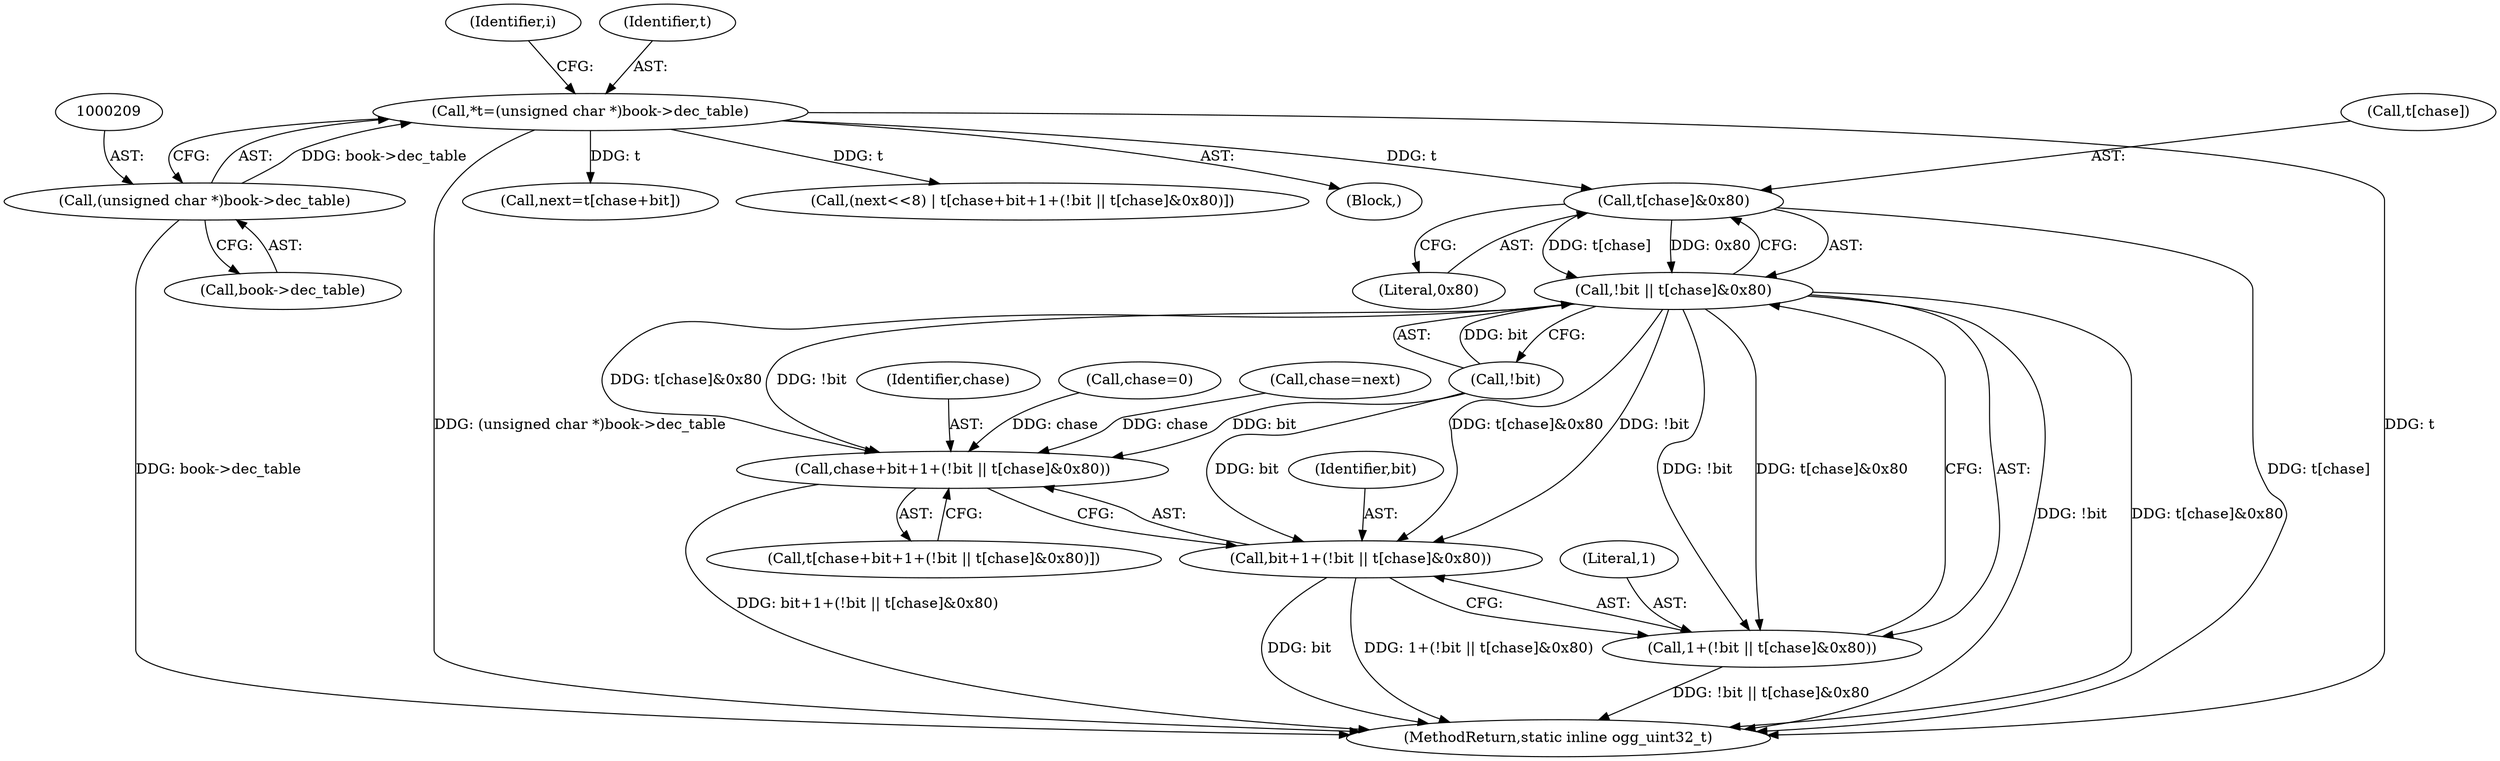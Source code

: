 digraph "1_Android_eeb4e45d5683f88488c083ecf142dc89bc3f0b47_2@array" {
"1000261" [label="(Call,t[chase]&0x80)"];
"1000206" [label="(Call,*t=(unsigned char *)book->dec_table)"];
"1000208" [label="(Call,(unsigned char *)book->dec_table)"];
"1000258" [label="(Call,!bit || t[chase]&0x80)"];
"1000252" [label="(Call,chase+bit+1+(!bit || t[chase]&0x80))"];
"1000254" [label="(Call,bit+1+(!bit || t[chase]&0x80))"];
"1000256" [label="(Call,1+(!bit || t[chase]&0x80))"];
"1000215" [label="(Identifier,i)"];
"1000208" [label="(Call,(unsigned char *)book->dec_table)"];
"1000255" [label="(Identifier,bit)"];
"1000254" [label="(Call,bit+1+(!bit || t[chase]&0x80))"];
"1000253" [label="(Identifier,chase)"];
"1000210" [label="(Call,book->dec_table)"];
"1000207" [label="(Identifier,t)"];
"1000232" [label="(Call,next=t[chase+bit])"];
"1000246" [label="(Call,(next<<8) | t[chase+bit+1+(!bit || t[chase]&0x80)])"];
"1000265" [label="(Literal,0x80)"];
"1000262" [label="(Call,t[chase])"];
"1000261" [label="(Call,t[chase]&0x80)"];
"1000258" [label="(Call,!bit || t[chase]&0x80)"];
"1000252" [label="(Call,chase+bit+1+(!bit || t[chase]&0x80))"];
"1000256" [label="(Call,1+(!bit || t[chase]&0x80))"];
"1000259" [label="(Call,!bit)"];
"1000115" [label="(Call,chase=0)"];
"1000441" [label="(MethodReturn,static inline ogg_uint32_t)"];
"1000267" [label="(Call,chase=next)"];
"1000204" [label="(Block,)"];
"1000257" [label="(Literal,1)"];
"1000250" [label="(Call,t[chase+bit+1+(!bit || t[chase]&0x80)])"];
"1000206" [label="(Call,*t=(unsigned char *)book->dec_table)"];
"1000261" -> "1000258"  [label="AST: "];
"1000261" -> "1000265"  [label="CFG: "];
"1000262" -> "1000261"  [label="AST: "];
"1000265" -> "1000261"  [label="AST: "];
"1000258" -> "1000261"  [label="CFG: "];
"1000261" -> "1000441"  [label="DDG: t[chase]"];
"1000261" -> "1000258"  [label="DDG: t[chase]"];
"1000261" -> "1000258"  [label="DDG: 0x80"];
"1000206" -> "1000261"  [label="DDG: t"];
"1000206" -> "1000204"  [label="AST: "];
"1000206" -> "1000208"  [label="CFG: "];
"1000207" -> "1000206"  [label="AST: "];
"1000208" -> "1000206"  [label="AST: "];
"1000215" -> "1000206"  [label="CFG: "];
"1000206" -> "1000441"  [label="DDG: (unsigned char *)book->dec_table"];
"1000206" -> "1000441"  [label="DDG: t"];
"1000208" -> "1000206"  [label="DDG: book->dec_table"];
"1000206" -> "1000232"  [label="DDG: t"];
"1000206" -> "1000246"  [label="DDG: t"];
"1000208" -> "1000210"  [label="CFG: "];
"1000209" -> "1000208"  [label="AST: "];
"1000210" -> "1000208"  [label="AST: "];
"1000208" -> "1000441"  [label="DDG: book->dec_table"];
"1000258" -> "1000256"  [label="AST: "];
"1000258" -> "1000259"  [label="CFG: "];
"1000259" -> "1000258"  [label="AST: "];
"1000256" -> "1000258"  [label="CFG: "];
"1000258" -> "1000441"  [label="DDG: !bit"];
"1000258" -> "1000441"  [label="DDG: t[chase]&0x80"];
"1000258" -> "1000252"  [label="DDG: !bit"];
"1000258" -> "1000252"  [label="DDG: t[chase]&0x80"];
"1000258" -> "1000254"  [label="DDG: !bit"];
"1000258" -> "1000254"  [label="DDG: t[chase]&0x80"];
"1000258" -> "1000256"  [label="DDG: !bit"];
"1000258" -> "1000256"  [label="DDG: t[chase]&0x80"];
"1000259" -> "1000258"  [label="DDG: bit"];
"1000252" -> "1000250"  [label="AST: "];
"1000252" -> "1000254"  [label="CFG: "];
"1000253" -> "1000252"  [label="AST: "];
"1000254" -> "1000252"  [label="AST: "];
"1000250" -> "1000252"  [label="CFG: "];
"1000252" -> "1000441"  [label="DDG: bit+1+(!bit || t[chase]&0x80)"];
"1000267" -> "1000252"  [label="DDG: chase"];
"1000115" -> "1000252"  [label="DDG: chase"];
"1000259" -> "1000252"  [label="DDG: bit"];
"1000254" -> "1000256"  [label="CFG: "];
"1000255" -> "1000254"  [label="AST: "];
"1000256" -> "1000254"  [label="AST: "];
"1000254" -> "1000441"  [label="DDG: bit"];
"1000254" -> "1000441"  [label="DDG: 1+(!bit || t[chase]&0x80)"];
"1000259" -> "1000254"  [label="DDG: bit"];
"1000257" -> "1000256"  [label="AST: "];
"1000256" -> "1000441"  [label="DDG: !bit || t[chase]&0x80"];
}
